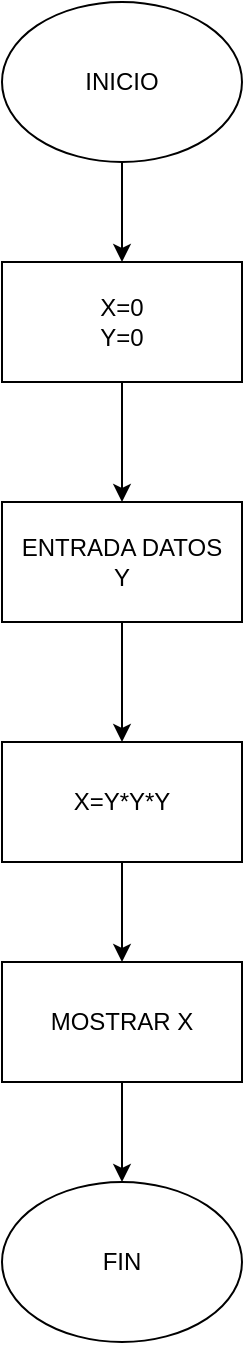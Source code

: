 <mxfile version="15.3.2" type="device"><diagram id="kCP72X-3KWuWMA8FDw5K" name="Page-1"><mxGraphModel dx="1422" dy="752" grid="1" gridSize="10" guides="1" tooltips="1" connect="1" arrows="1" fold="1" page="1" pageScale="1" pageWidth="827" pageHeight="1169" math="0" shadow="0"><root><mxCell id="0"/><mxCell id="1" parent="0"/><mxCell id="x0PX01ayZH4A3rWR7BIM-3" style="edgeStyle=orthogonalEdgeStyle;rounded=0;orthogonalLoop=1;jettySize=auto;html=1;exitX=0.5;exitY=1;exitDx=0;exitDy=0;entryX=0.5;entryY=0;entryDx=0;entryDy=0;" parent="1" source="x0PX01ayZH4A3rWR7BIM-1" target="x0PX01ayZH4A3rWR7BIM-2" edge="1"><mxGeometry relative="1" as="geometry"/></mxCell><mxCell id="x0PX01ayZH4A3rWR7BIM-1" value="INICIO" style="ellipse;whiteSpace=wrap;html=1;" parent="1" vertex="1"><mxGeometry x="300" y="20" width="120" height="80" as="geometry"/></mxCell><mxCell id="x0PX01ayZH4A3rWR7BIM-8" style="edgeStyle=orthogonalEdgeStyle;rounded=0;orthogonalLoop=1;jettySize=auto;html=1;exitX=0.5;exitY=1;exitDx=0;exitDy=0;entryX=0.5;entryY=0;entryDx=0;entryDy=0;" parent="1" source="x0PX01ayZH4A3rWR7BIM-2" target="x0PX01ayZH4A3rWR7BIM-4" edge="1"><mxGeometry relative="1" as="geometry"/></mxCell><mxCell id="x0PX01ayZH4A3rWR7BIM-2" value="&lt;div&gt;X=0&lt;/div&gt;&lt;div&gt;Y=0&lt;/div&gt;" style="rounded=0;whiteSpace=wrap;html=1;" parent="1" vertex="1"><mxGeometry x="300" y="150" width="120" height="60" as="geometry"/></mxCell><mxCell id="x0PX01ayZH4A3rWR7BIM-9" style="edgeStyle=orthogonalEdgeStyle;rounded=0;orthogonalLoop=1;jettySize=auto;html=1;exitX=0.5;exitY=1;exitDx=0;exitDy=0;entryX=0.5;entryY=0;entryDx=0;entryDy=0;" parent="1" source="x0PX01ayZH4A3rWR7BIM-4" target="x0PX01ayZH4A3rWR7BIM-5" edge="1"><mxGeometry relative="1" as="geometry"/></mxCell><mxCell id="x0PX01ayZH4A3rWR7BIM-4" value="&lt;div&gt;ENTRADA DATOS &lt;br&gt;&lt;/div&gt;&lt;div&gt;Y&lt;br&gt;&lt;/div&gt;" style="rounded=0;whiteSpace=wrap;html=1;" parent="1" vertex="1"><mxGeometry x="300" y="270" width="120" height="60" as="geometry"/></mxCell><mxCell id="x0PX01ayZH4A3rWR7BIM-11" style="edgeStyle=orthogonalEdgeStyle;rounded=0;orthogonalLoop=1;jettySize=auto;html=1;exitX=0.5;exitY=1;exitDx=0;exitDy=0;entryX=0.5;entryY=0;entryDx=0;entryDy=0;" parent="1" source="x0PX01ayZH4A3rWR7BIM-5" target="x0PX01ayZH4A3rWR7BIM-6" edge="1"><mxGeometry relative="1" as="geometry"/></mxCell><mxCell id="x0PX01ayZH4A3rWR7BIM-5" value="X=Y*Y*Y" style="rounded=0;whiteSpace=wrap;html=1;" parent="1" vertex="1"><mxGeometry x="300" y="390" width="120" height="60" as="geometry"/></mxCell><mxCell id="x0PX01ayZH4A3rWR7BIM-12" style="edgeStyle=orthogonalEdgeStyle;rounded=0;orthogonalLoop=1;jettySize=auto;html=1;exitX=0.5;exitY=1;exitDx=0;exitDy=0;entryX=0.5;entryY=0;entryDx=0;entryDy=0;" parent="1" source="x0PX01ayZH4A3rWR7BIM-6" target="x0PX01ayZH4A3rWR7BIM-7" edge="1"><mxGeometry relative="1" as="geometry"/></mxCell><mxCell id="x0PX01ayZH4A3rWR7BIM-6" value="MOSTRAR X" style="rounded=0;whiteSpace=wrap;html=1;" parent="1" vertex="1"><mxGeometry x="300" y="500" width="120" height="60" as="geometry"/></mxCell><mxCell id="x0PX01ayZH4A3rWR7BIM-7" value="FIN" style="ellipse;whiteSpace=wrap;html=1;" parent="1" vertex="1"><mxGeometry x="300" y="610" width="120" height="80" as="geometry"/></mxCell></root></mxGraphModel></diagram></mxfile>